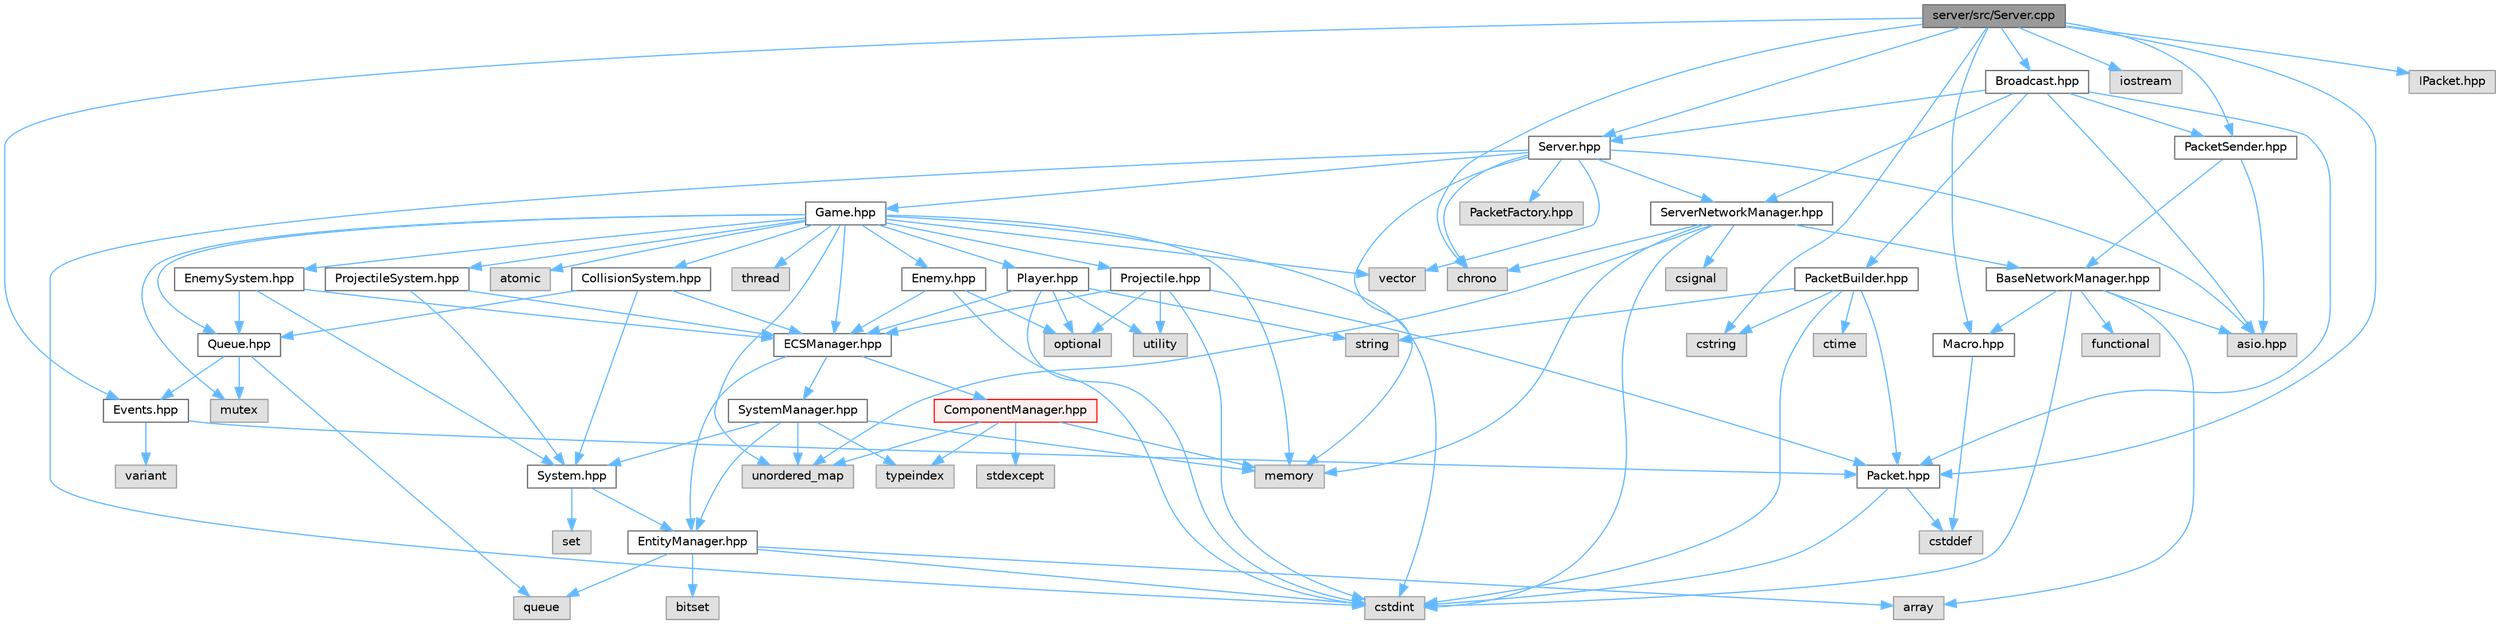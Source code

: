 digraph "server/src/Server.cpp"
{
 // LATEX_PDF_SIZE
  bgcolor="transparent";
  edge [fontname=Helvetica,fontsize=10,labelfontname=Helvetica,labelfontsize=10];
  node [fontname=Helvetica,fontsize=10,shape=box,height=0.2,width=0.4];
  Node1 [id="Node000001",label="server/src/Server.cpp",height=0.2,width=0.4,color="gray40", fillcolor="grey60", style="filled", fontcolor="black",tooltip=" "];
  Node1 -> Node2 [id="edge1_Node000001_Node000002",color="steelblue1",style="solid",tooltip=" "];
  Node2 [id="Node000002",label="Server.hpp",height=0.2,width=0.4,color="grey40", fillcolor="white", style="filled",URL="$_server_8hpp.html",tooltip=" "];
  Node2 -> Node3 [id="edge2_Node000002_Node000003",color="steelblue1",style="solid",tooltip=" "];
  Node3 [id="Node000003",label="asio.hpp",height=0.2,width=0.4,color="grey60", fillcolor="#E0E0E0", style="filled",tooltip=" "];
  Node2 -> Node4 [id="edge3_Node000002_Node000004",color="steelblue1",style="solid",tooltip=" "];
  Node4 [id="Node000004",label="chrono",height=0.2,width=0.4,color="grey60", fillcolor="#E0E0E0", style="filled",tooltip=" "];
  Node2 -> Node5 [id="edge4_Node000002_Node000005",color="steelblue1",style="solid",tooltip=" "];
  Node5 [id="Node000005",label="cstdint",height=0.2,width=0.4,color="grey60", fillcolor="#E0E0E0", style="filled",tooltip=" "];
  Node2 -> Node6 [id="edge5_Node000002_Node000006",color="steelblue1",style="solid",tooltip=" "];
  Node6 [id="Node000006",label="memory",height=0.2,width=0.4,color="grey60", fillcolor="#E0E0E0", style="filled",tooltip=" "];
  Node2 -> Node7 [id="edge6_Node000002_Node000007",color="steelblue1",style="solid",tooltip=" "];
  Node7 [id="Node000007",label="vector",height=0.2,width=0.4,color="grey60", fillcolor="#E0E0E0", style="filled",tooltip=" "];
  Node2 -> Node8 [id="edge7_Node000002_Node000008",color="steelblue1",style="solid",tooltip=" "];
  Node8 [id="Node000008",label="Game.hpp",height=0.2,width=0.4,color="grey40", fillcolor="white", style="filled",URL="$_game_8hpp.html",tooltip=" "];
  Node8 -> Node9 [id="edge8_Node000008_Node000009",color="steelblue1",style="solid",tooltip=" "];
  Node9 [id="Node000009",label="atomic",height=0.2,width=0.4,color="grey60", fillcolor="#E0E0E0", style="filled",tooltip=" "];
  Node8 -> Node5 [id="edge9_Node000008_Node000005",color="steelblue1",style="solid",tooltip=" "];
  Node8 -> Node6 [id="edge10_Node000008_Node000006",color="steelblue1",style="solid",tooltip=" "];
  Node8 -> Node10 [id="edge11_Node000008_Node000010",color="steelblue1",style="solid",tooltip=" "];
  Node10 [id="Node000010",label="mutex",height=0.2,width=0.4,color="grey60", fillcolor="#E0E0E0", style="filled",tooltip=" "];
  Node8 -> Node11 [id="edge12_Node000008_Node000011",color="steelblue1",style="solid",tooltip=" "];
  Node11 [id="Node000011",label="thread",height=0.2,width=0.4,color="grey60", fillcolor="#E0E0E0", style="filled",tooltip=" "];
  Node8 -> Node12 [id="edge13_Node000008_Node000012",color="steelblue1",style="solid",tooltip=" "];
  Node12 [id="Node000012",label="unordered_map",height=0.2,width=0.4,color="grey60", fillcolor="#E0E0E0", style="filled",tooltip=" "];
  Node8 -> Node7 [id="edge14_Node000008_Node000007",color="steelblue1",style="solid",tooltip=" "];
  Node8 -> Node13 [id="edge15_Node000008_Node000013",color="steelblue1",style="solid",tooltip=" "];
  Node13 [id="Node000013",label="CollisionSystem.hpp",height=0.2,width=0.4,color="grey40", fillcolor="white", style="filled",URL="$_collision_system_8hpp.html",tooltip=" "];
  Node13 -> Node14 [id="edge16_Node000013_Node000014",color="steelblue1",style="solid",tooltip=" "];
  Node14 [id="Node000014",label="ECSManager.hpp",height=0.2,width=0.4,color="grey40", fillcolor="white", style="filled",URL="$_e_c_s_manager_8hpp.html",tooltip=" "];
  Node14 -> Node15 [id="edge17_Node000014_Node000015",color="steelblue1",style="solid",tooltip=" "];
  Node15 [id="Node000015",label="EntityManager.hpp",height=0.2,width=0.4,color="grey40", fillcolor="white", style="filled",URL="$_entity_manager_8hpp.html",tooltip=" "];
  Node15 -> Node5 [id="edge18_Node000015_Node000005",color="steelblue1",style="solid",tooltip=" "];
  Node15 -> Node16 [id="edge19_Node000015_Node000016",color="steelblue1",style="solid",tooltip=" "];
  Node16 [id="Node000016",label="bitset",height=0.2,width=0.4,color="grey60", fillcolor="#E0E0E0", style="filled",tooltip=" "];
  Node15 -> Node17 [id="edge20_Node000015_Node000017",color="steelblue1",style="solid",tooltip=" "];
  Node17 [id="Node000017",label="queue",height=0.2,width=0.4,color="grey60", fillcolor="#E0E0E0", style="filled",tooltip=" "];
  Node15 -> Node18 [id="edge21_Node000015_Node000018",color="steelblue1",style="solid",tooltip=" "];
  Node18 [id="Node000018",label="array",height=0.2,width=0.4,color="grey60", fillcolor="#E0E0E0", style="filled",tooltip=" "];
  Node14 -> Node19 [id="edge22_Node000014_Node000019",color="steelblue1",style="solid",tooltip=" "];
  Node19 [id="Node000019",label="ComponentManager.hpp",height=0.2,width=0.4,color="red", fillcolor="#FFF0F0", style="filled",URL="$_component_manager_8hpp.html",tooltip=" "];
  Node19 -> Node6 [id="edge23_Node000019_Node000006",color="steelblue1",style="solid",tooltip=" "];
  Node19 -> Node20 [id="edge24_Node000019_Node000020",color="steelblue1",style="solid",tooltip=" "];
  Node20 [id="Node000020",label="stdexcept",height=0.2,width=0.4,color="grey60", fillcolor="#E0E0E0", style="filled",tooltip=" "];
  Node19 -> Node21 [id="edge25_Node000019_Node000021",color="steelblue1",style="solid",tooltip=" "];
  Node21 [id="Node000021",label="typeindex",height=0.2,width=0.4,color="grey60", fillcolor="#E0E0E0", style="filled",tooltip=" "];
  Node19 -> Node12 [id="edge26_Node000019_Node000012",color="steelblue1",style="solid",tooltip=" "];
  Node14 -> Node24 [id="edge27_Node000014_Node000024",color="steelblue1",style="solid",tooltip=" "];
  Node24 [id="Node000024",label="SystemManager.hpp",height=0.2,width=0.4,color="grey40", fillcolor="white", style="filled",URL="$_system_manager_8hpp.html",tooltip=" "];
  Node24 -> Node15 [id="edge28_Node000024_Node000015",color="steelblue1",style="solid",tooltip=" "];
  Node24 -> Node25 [id="edge29_Node000024_Node000025",color="steelblue1",style="solid",tooltip=" "];
  Node25 [id="Node000025",label="System.hpp",height=0.2,width=0.4,color="grey40", fillcolor="white", style="filled",URL="$_system_8hpp.html",tooltip=" "];
  Node25 -> Node26 [id="edge30_Node000025_Node000026",color="steelblue1",style="solid",tooltip=" "];
  Node26 [id="Node000026",label="set",height=0.2,width=0.4,color="grey60", fillcolor="#E0E0E0", style="filled",tooltip=" "];
  Node25 -> Node15 [id="edge31_Node000025_Node000015",color="steelblue1",style="solid",tooltip=" "];
  Node24 -> Node21 [id="edge32_Node000024_Node000021",color="steelblue1",style="solid",tooltip=" "];
  Node24 -> Node12 [id="edge33_Node000024_Node000012",color="steelblue1",style="solid",tooltip=" "];
  Node24 -> Node6 [id="edge34_Node000024_Node000006",color="steelblue1",style="solid",tooltip=" "];
  Node13 -> Node27 [id="edge35_Node000013_Node000027",color="steelblue1",style="solid",tooltip=" "];
  Node27 [id="Node000027",label="Queue.hpp",height=0.2,width=0.4,color="grey40", fillcolor="white", style="filled",URL="$_queue_8hpp.html",tooltip=" "];
  Node27 -> Node10 [id="edge36_Node000027_Node000010",color="steelblue1",style="solid",tooltip=" "];
  Node27 -> Node17 [id="edge37_Node000027_Node000017",color="steelblue1",style="solid",tooltip=" "];
  Node27 -> Node28 [id="edge38_Node000027_Node000028",color="steelblue1",style="solid",tooltip=" "];
  Node28 [id="Node000028",label="Events.hpp",height=0.2,width=0.4,color="grey40", fillcolor="white", style="filled",URL="$_events_8hpp.html",tooltip=" "];
  Node28 -> Node29 [id="edge39_Node000028_Node000029",color="steelblue1",style="solid",tooltip=" "];
  Node29 [id="Node000029",label="variant",height=0.2,width=0.4,color="grey60", fillcolor="#E0E0E0", style="filled",tooltip=" "];
  Node28 -> Node30 [id="edge40_Node000028_Node000030",color="steelblue1",style="solid",tooltip=" "];
  Node30 [id="Node000030",label="Packet.hpp",height=0.2,width=0.4,color="grey40", fillcolor="white", style="filled",URL="$_packet_8hpp.html",tooltip=" "];
  Node30 -> Node23 [id="edge41_Node000030_Node000023",color="steelblue1",style="solid",tooltip=" "];
  Node23 [id="Node000023",label="cstddef",height=0.2,width=0.4,color="grey60", fillcolor="#E0E0E0", style="filled",tooltip=" "];
  Node30 -> Node5 [id="edge42_Node000030_Node000005",color="steelblue1",style="solid",tooltip=" "];
  Node13 -> Node25 [id="edge43_Node000013_Node000025",color="steelblue1",style="solid",tooltip=" "];
  Node8 -> Node14 [id="edge44_Node000008_Node000014",color="steelblue1",style="solid",tooltip=" "];
  Node8 -> Node31 [id="edge45_Node000008_Node000031",color="steelblue1",style="solid",tooltip=" "];
  Node31 [id="Node000031",label="Enemy.hpp",height=0.2,width=0.4,color="grey40", fillcolor="white", style="filled",URL="$_enemy_8hpp.html",tooltip=" "];
  Node31 -> Node5 [id="edge46_Node000031_Node000005",color="steelblue1",style="solid",tooltip=" "];
  Node31 -> Node32 [id="edge47_Node000031_Node000032",color="steelblue1",style="solid",tooltip=" "];
  Node32 [id="Node000032",label="optional",height=0.2,width=0.4,color="grey60", fillcolor="#E0E0E0", style="filled",tooltip=" "];
  Node31 -> Node14 [id="edge48_Node000031_Node000014",color="steelblue1",style="solid",tooltip=" "];
  Node8 -> Node33 [id="edge49_Node000008_Node000033",color="steelblue1",style="solid",tooltip=" "];
  Node33 [id="Node000033",label="EnemySystem.hpp",height=0.2,width=0.4,color="grey40", fillcolor="white", style="filled",URL="$_enemy_system_8hpp.html",tooltip=" "];
  Node33 -> Node14 [id="edge50_Node000033_Node000014",color="steelblue1",style="solid",tooltip=" "];
  Node33 -> Node27 [id="edge51_Node000033_Node000027",color="steelblue1",style="solid",tooltip=" "];
  Node33 -> Node25 [id="edge52_Node000033_Node000025",color="steelblue1",style="solid",tooltip=" "];
  Node8 -> Node34 [id="edge53_Node000008_Node000034",color="steelblue1",style="solid",tooltip=" "];
  Node34 [id="Node000034",label="Player.hpp",height=0.2,width=0.4,color="grey40", fillcolor="white", style="filled",URL="$_player_8hpp.html",tooltip=" "];
  Node34 -> Node5 [id="edge54_Node000034_Node000005",color="steelblue1",style="solid",tooltip=" "];
  Node34 -> Node32 [id="edge55_Node000034_Node000032",color="steelblue1",style="solid",tooltip=" "];
  Node34 -> Node35 [id="edge56_Node000034_Node000035",color="steelblue1",style="solid",tooltip=" "];
  Node35 [id="Node000035",label="string",height=0.2,width=0.4,color="grey60", fillcolor="#E0E0E0", style="filled",tooltip=" "];
  Node34 -> Node36 [id="edge57_Node000034_Node000036",color="steelblue1",style="solid",tooltip=" "];
  Node36 [id="Node000036",label="utility",height=0.2,width=0.4,color="grey60", fillcolor="#E0E0E0", style="filled",tooltip=" "];
  Node34 -> Node14 [id="edge58_Node000034_Node000014",color="steelblue1",style="solid",tooltip=" "];
  Node8 -> Node37 [id="edge59_Node000008_Node000037",color="steelblue1",style="solid",tooltip=" "];
  Node37 [id="Node000037",label="Projectile.hpp",height=0.2,width=0.4,color="grey40", fillcolor="white", style="filled",URL="$_projectile_8hpp.html",tooltip=" "];
  Node37 -> Node5 [id="edge60_Node000037_Node000005",color="steelblue1",style="solid",tooltip=" "];
  Node37 -> Node32 [id="edge61_Node000037_Node000032",color="steelblue1",style="solid",tooltip=" "];
  Node37 -> Node36 [id="edge62_Node000037_Node000036",color="steelblue1",style="solid",tooltip=" "];
  Node37 -> Node14 [id="edge63_Node000037_Node000014",color="steelblue1",style="solid",tooltip=" "];
  Node37 -> Node30 [id="edge64_Node000037_Node000030",color="steelblue1",style="solid",tooltip=" "];
  Node8 -> Node38 [id="edge65_Node000008_Node000038",color="steelblue1",style="solid",tooltip=" "];
  Node38 [id="Node000038",label="ProjectileSystem.hpp",height=0.2,width=0.4,color="grey40", fillcolor="white", style="filled",URL="$_projectile_system_8hpp.html",tooltip=" "];
  Node38 -> Node14 [id="edge66_Node000038_Node000014",color="steelblue1",style="solid",tooltip=" "];
  Node38 -> Node25 [id="edge67_Node000038_Node000025",color="steelblue1",style="solid",tooltip=" "];
  Node8 -> Node27 [id="edge68_Node000008_Node000027",color="steelblue1",style="solid",tooltip=" "];
  Node2 -> Node39 [id="edge69_Node000002_Node000039",color="steelblue1",style="solid",tooltip=" "];
  Node39 [id="Node000039",label="PacketFactory.hpp",height=0.2,width=0.4,color="grey60", fillcolor="#E0E0E0", style="filled",tooltip=" "];
  Node2 -> Node40 [id="edge70_Node000002_Node000040",color="steelblue1",style="solid",tooltip=" "];
  Node40 [id="Node000040",label="ServerNetworkManager.hpp",height=0.2,width=0.4,color="grey40", fillcolor="white", style="filled",URL="$_server_network_manager_8hpp.html",tooltip=" "];
  Node40 -> Node4 [id="edge71_Node000040_Node000004",color="steelblue1",style="solid",tooltip=" "];
  Node40 -> Node41 [id="edge72_Node000040_Node000041",color="steelblue1",style="solid",tooltip=" "];
  Node41 [id="Node000041",label="csignal",height=0.2,width=0.4,color="grey60", fillcolor="#E0E0E0", style="filled",tooltip=" "];
  Node40 -> Node5 [id="edge73_Node000040_Node000005",color="steelblue1",style="solid",tooltip=" "];
  Node40 -> Node6 [id="edge74_Node000040_Node000006",color="steelblue1",style="solid",tooltip=" "];
  Node40 -> Node12 [id="edge75_Node000040_Node000012",color="steelblue1",style="solid",tooltip=" "];
  Node40 -> Node42 [id="edge76_Node000040_Node000042",color="steelblue1",style="solid",tooltip=" "];
  Node42 [id="Node000042",label="BaseNetworkManager.hpp",height=0.2,width=0.4,color="grey40", fillcolor="white", style="filled",URL="$_base_network_manager_8hpp.html",tooltip=" "];
  Node42 -> Node3 [id="edge77_Node000042_Node000003",color="steelblue1",style="solid",tooltip=" "];
  Node42 -> Node18 [id="edge78_Node000042_Node000018",color="steelblue1",style="solid",tooltip=" "];
  Node42 -> Node43 [id="edge79_Node000042_Node000043",color="steelblue1",style="solid",tooltip=" "];
  Node43 [id="Node000043",label="functional",height=0.2,width=0.4,color="grey60", fillcolor="#E0E0E0", style="filled",tooltip=" "];
  Node42 -> Node5 [id="edge80_Node000042_Node000005",color="steelblue1",style="solid",tooltip=" "];
  Node42 -> Node44 [id="edge81_Node000042_Node000044",color="steelblue1",style="solid",tooltip=" "];
  Node44 [id="Node000044",label="Macro.hpp",height=0.2,width=0.4,color="grey40", fillcolor="white", style="filled",URL="$_macro_8hpp.html",tooltip=" "];
  Node44 -> Node23 [id="edge82_Node000044_Node000023",color="steelblue1",style="solid",tooltip=" "];
  Node1 -> Node4 [id="edge83_Node000001_Node000004",color="steelblue1",style="solid",tooltip=" "];
  Node1 -> Node45 [id="edge84_Node000001_Node000045",color="steelblue1",style="solid",tooltip=" "];
  Node45 [id="Node000045",label="cstring",height=0.2,width=0.4,color="grey60", fillcolor="#E0E0E0", style="filled",tooltip=" "];
  Node1 -> Node46 [id="edge85_Node000001_Node000046",color="steelblue1",style="solid",tooltip=" "];
  Node46 [id="Node000046",label="iostream",height=0.2,width=0.4,color="grey60", fillcolor="#E0E0E0", style="filled",tooltip=" "];
  Node1 -> Node47 [id="edge86_Node000001_Node000047",color="steelblue1",style="solid",tooltip=" "];
  Node47 [id="Node000047",label="Broadcast.hpp",height=0.2,width=0.4,color="grey40", fillcolor="white", style="filled",URL="$_broadcast_8hpp.html",tooltip=" "];
  Node47 -> Node3 [id="edge87_Node000047_Node000003",color="steelblue1",style="solid",tooltip=" "];
  Node47 -> Node30 [id="edge88_Node000047_Node000030",color="steelblue1",style="solid",tooltip=" "];
  Node47 -> Node48 [id="edge89_Node000047_Node000048",color="steelblue1",style="solid",tooltip=" "];
  Node48 [id="Node000048",label="PacketBuilder.hpp",height=0.2,width=0.4,color="grey40", fillcolor="white", style="filled",URL="$_packet_builder_8hpp.html",tooltip=" "];
  Node48 -> Node5 [id="edge90_Node000048_Node000005",color="steelblue1",style="solid",tooltip=" "];
  Node48 -> Node45 [id="edge91_Node000048_Node000045",color="steelblue1",style="solid",tooltip=" "];
  Node48 -> Node49 [id="edge92_Node000048_Node000049",color="steelblue1",style="solid",tooltip=" "];
  Node49 [id="Node000049",label="ctime",height=0.2,width=0.4,color="grey60", fillcolor="#E0E0E0", style="filled",tooltip=" "];
  Node48 -> Node35 [id="edge93_Node000048_Node000035",color="steelblue1",style="solid",tooltip=" "];
  Node48 -> Node30 [id="edge94_Node000048_Node000030",color="steelblue1",style="solid",tooltip=" "];
  Node47 -> Node50 [id="edge95_Node000047_Node000050",color="steelblue1",style="solid",tooltip=" "];
  Node50 [id="Node000050",label="PacketSender.hpp",height=0.2,width=0.4,color="grey40", fillcolor="white", style="filled",URL="$_packet_sender_8hpp.html",tooltip=" "];
  Node50 -> Node3 [id="edge96_Node000050_Node000003",color="steelblue1",style="solid",tooltip=" "];
  Node50 -> Node42 [id="edge97_Node000050_Node000042",color="steelblue1",style="solid",tooltip=" "];
  Node47 -> Node2 [id="edge98_Node000047_Node000002",color="steelblue1",style="solid",tooltip=" "];
  Node47 -> Node40 [id="edge99_Node000047_Node000040",color="steelblue1",style="solid",tooltip=" "];
  Node1 -> Node28 [id="edge100_Node000001_Node000028",color="steelblue1",style="solid",tooltip=" "];
  Node1 -> Node51 [id="edge101_Node000001_Node000051",color="steelblue1",style="solid",tooltip=" "];
  Node51 [id="Node000051",label="IPacket.hpp",height=0.2,width=0.4,color="grey60", fillcolor="#E0E0E0", style="filled",tooltip=" "];
  Node1 -> Node44 [id="edge102_Node000001_Node000044",color="steelblue1",style="solid",tooltip=" "];
  Node1 -> Node30 [id="edge103_Node000001_Node000030",color="steelblue1",style="solid",tooltip=" "];
  Node1 -> Node50 [id="edge104_Node000001_Node000050",color="steelblue1",style="solid",tooltip=" "];
}
